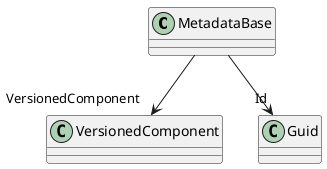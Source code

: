 @startuml
class MetadataBase {
}
MetadataBase --> "VersionedComponent" VersionedComponent
MetadataBase --> "Id" Guid
@enduml
